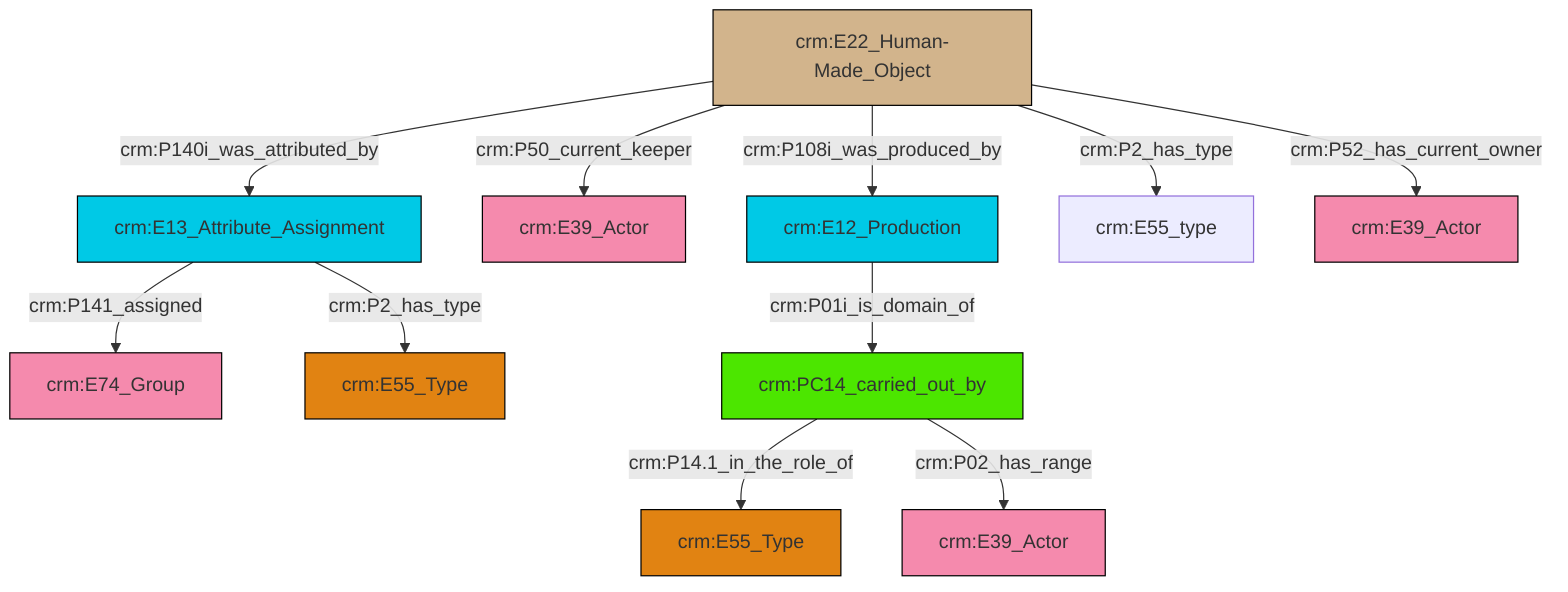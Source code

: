 graph TD
classDef Literal fill:#f2f2f2,stroke:#000000;
classDef CRM_Entity fill:#FFFFFF,stroke:#000000;
classDef Temporal_Entity fill:#00C9E6, stroke:#000000;
classDef Type fill:#E18312, stroke:#000000;
classDef Time-Span fill:#2C9C91, stroke:#000000;
classDef Appellation fill:#FFEB7F, stroke:#000000;
classDef Place fill:#008836, stroke:#000000;
classDef Persistent_Item fill:#B266B2, stroke:#000000;
classDef Conceptual_Object fill:#FFD700, stroke:#000000;
classDef Physical_Thing fill:#D2B48C, stroke:#000000;
classDef Actor fill:#f58aad, stroke:#000000;
classDef PC_Classes fill:#4ce600, stroke:#000000;
classDef Multi fill:#cccccc,stroke:#000000;

4["crm:E22_Human-Made_Object"]:::Physical_Thing -->|crm:P140i_was_attributed_by| 5["crm:E13_Attribute_Assignment"]:::Temporal_Entity
6["crm:PC14_carried_out_by"]:::PC_Classes -->|crm:P14.1_in_the_role_of| 7["crm:E55_Type"]:::Type
4["crm:E22_Human-Made_Object"]:::Physical_Thing -->|crm:P50_current_keeper| 8["crm:E39_Actor"]:::Actor
12["crm:E12_Production"]:::Temporal_Entity -->|crm:P01i_is_domain_of| 6["crm:PC14_carried_out_by"]:::PC_Classes
4["crm:E22_Human-Made_Object"]:::Physical_Thing -->|crm:P2_has_type| 15["crm:E55_type"]:::Default
6["crm:PC14_carried_out_by"]:::PC_Classes -->|crm:P02_has_range| 9["crm:E39_Actor"]:::Actor
4["crm:E22_Human-Made_Object"]:::Physical_Thing -->|crm:P108i_was_produced_by| 12["crm:E12_Production"]:::Temporal_Entity
4["crm:E22_Human-Made_Object"]:::Physical_Thing -->|crm:P52_has_current_owner| 18["crm:E39_Actor"]:::Actor
5["crm:E13_Attribute_Assignment"]:::Temporal_Entity -->|crm:P141_assigned| 0["crm:E74_Group"]:::Actor
5["crm:E13_Attribute_Assignment"]:::Temporal_Entity -->|crm:P2_has_type| 2["crm:E55_Type"]:::Type